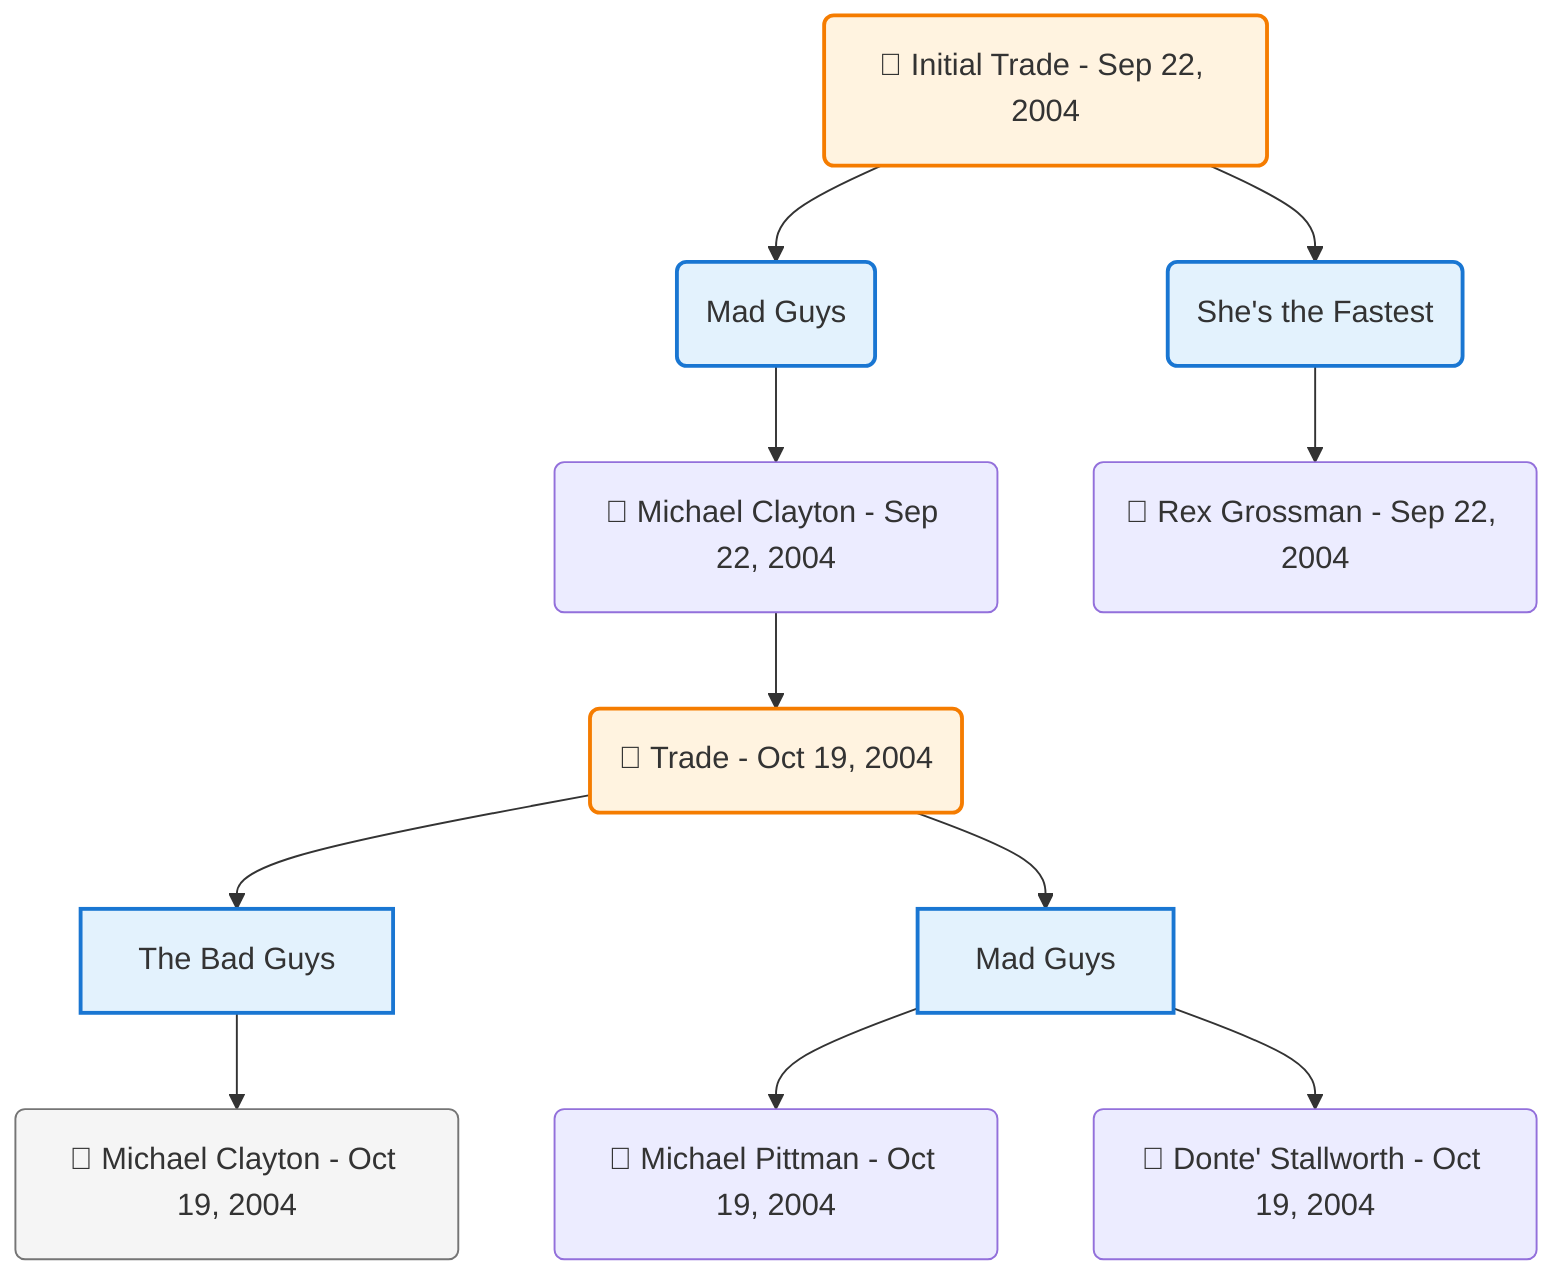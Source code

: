 flowchart TD

    TRADE_MAIN("🔄 Initial Trade - Sep 22, 2004")
    TEAM_1("Mad Guys")
    TEAM_2("She's the Fastest")
    NODE_ae8fab57-9c3e-46c3-9165-14960db5b412("🔄 Michael Clayton - Sep 22, 2004")
    TRADE_8a76fddf-8e47-4c29-9852-a44f8e99516a_3("🔄 Trade - Oct 19, 2004")
    TEAM_b2220d1a-ff75-4622-9757-09978901110f_4["The Bad Guys"]
    NODE_eaf92e72-7d5d-457f-8127-f0091e49f5ee("🔄 Michael Clayton - Oct 19, 2004")
    TEAM_f5908944-6efd-40eb-af54-6c53004e0e2f_5["Mad Guys"]
    NODE_f7c5df15-d298-4461-8bc4-21f509a33407("🔄 Michael Pittman - Oct 19, 2004")
    NODE_7a663254-7d9d-416c-be48-c03631f45549("🔄 Donte' Stallworth - Oct 19, 2004")
    NODE_67a9f7dd-bf9e-42f6-a067-b12e6ca10c7e("🔄 Rex Grossman - Sep 22, 2004")

    TRADE_MAIN --> TEAM_1
    TRADE_MAIN --> TEAM_2
    TEAM_1 --> NODE_ae8fab57-9c3e-46c3-9165-14960db5b412
    NODE_ae8fab57-9c3e-46c3-9165-14960db5b412 --> TRADE_8a76fddf-8e47-4c29-9852-a44f8e99516a_3
    TRADE_8a76fddf-8e47-4c29-9852-a44f8e99516a_3 --> TEAM_b2220d1a-ff75-4622-9757-09978901110f_4
    TEAM_b2220d1a-ff75-4622-9757-09978901110f_4 --> NODE_eaf92e72-7d5d-457f-8127-f0091e49f5ee
    TRADE_8a76fddf-8e47-4c29-9852-a44f8e99516a_3 --> TEAM_f5908944-6efd-40eb-af54-6c53004e0e2f_5
    TEAM_f5908944-6efd-40eb-af54-6c53004e0e2f_5 --> NODE_f7c5df15-d298-4461-8bc4-21f509a33407
    TEAM_f5908944-6efd-40eb-af54-6c53004e0e2f_5 --> NODE_7a663254-7d9d-416c-be48-c03631f45549
    TEAM_2 --> NODE_67a9f7dd-bf9e-42f6-a067-b12e6ca10c7e

    %% Node styling
    classDef teamNode fill:#e3f2fd,stroke:#1976d2,stroke-width:2px
    classDef tradeNode fill:#fff3e0,stroke:#f57c00,stroke-width:2px
    classDef playerNode fill:#f3e5f5,stroke:#7b1fa2,stroke-width:1px
    classDef nonRootPlayerNode fill:#f5f5f5,stroke:#757575,stroke-width:1px
    classDef endNode fill:#ffebee,stroke:#c62828,stroke-width:2px
    classDef waiverNode fill:#e8f5e8,stroke:#388e3c,stroke-width:2px
    classDef championshipNode fill:#fff9c4,stroke:#f57f17,stroke-width:3px

    class TEAM_1,TEAM_2,TEAM_b2220d1a-ff75-4622-9757-09978901110f_4,TEAM_f5908944-6efd-40eb-af54-6c53004e0e2f_5 teamNode
    class NODE_eaf92e72-7d5d-457f-8127-f0091e49f5ee nonRootPlayerNode
    class TRADE_MAIN,TRADE_8a76fddf-8e47-4c29-9852-a44f8e99516a_3 tradeNode